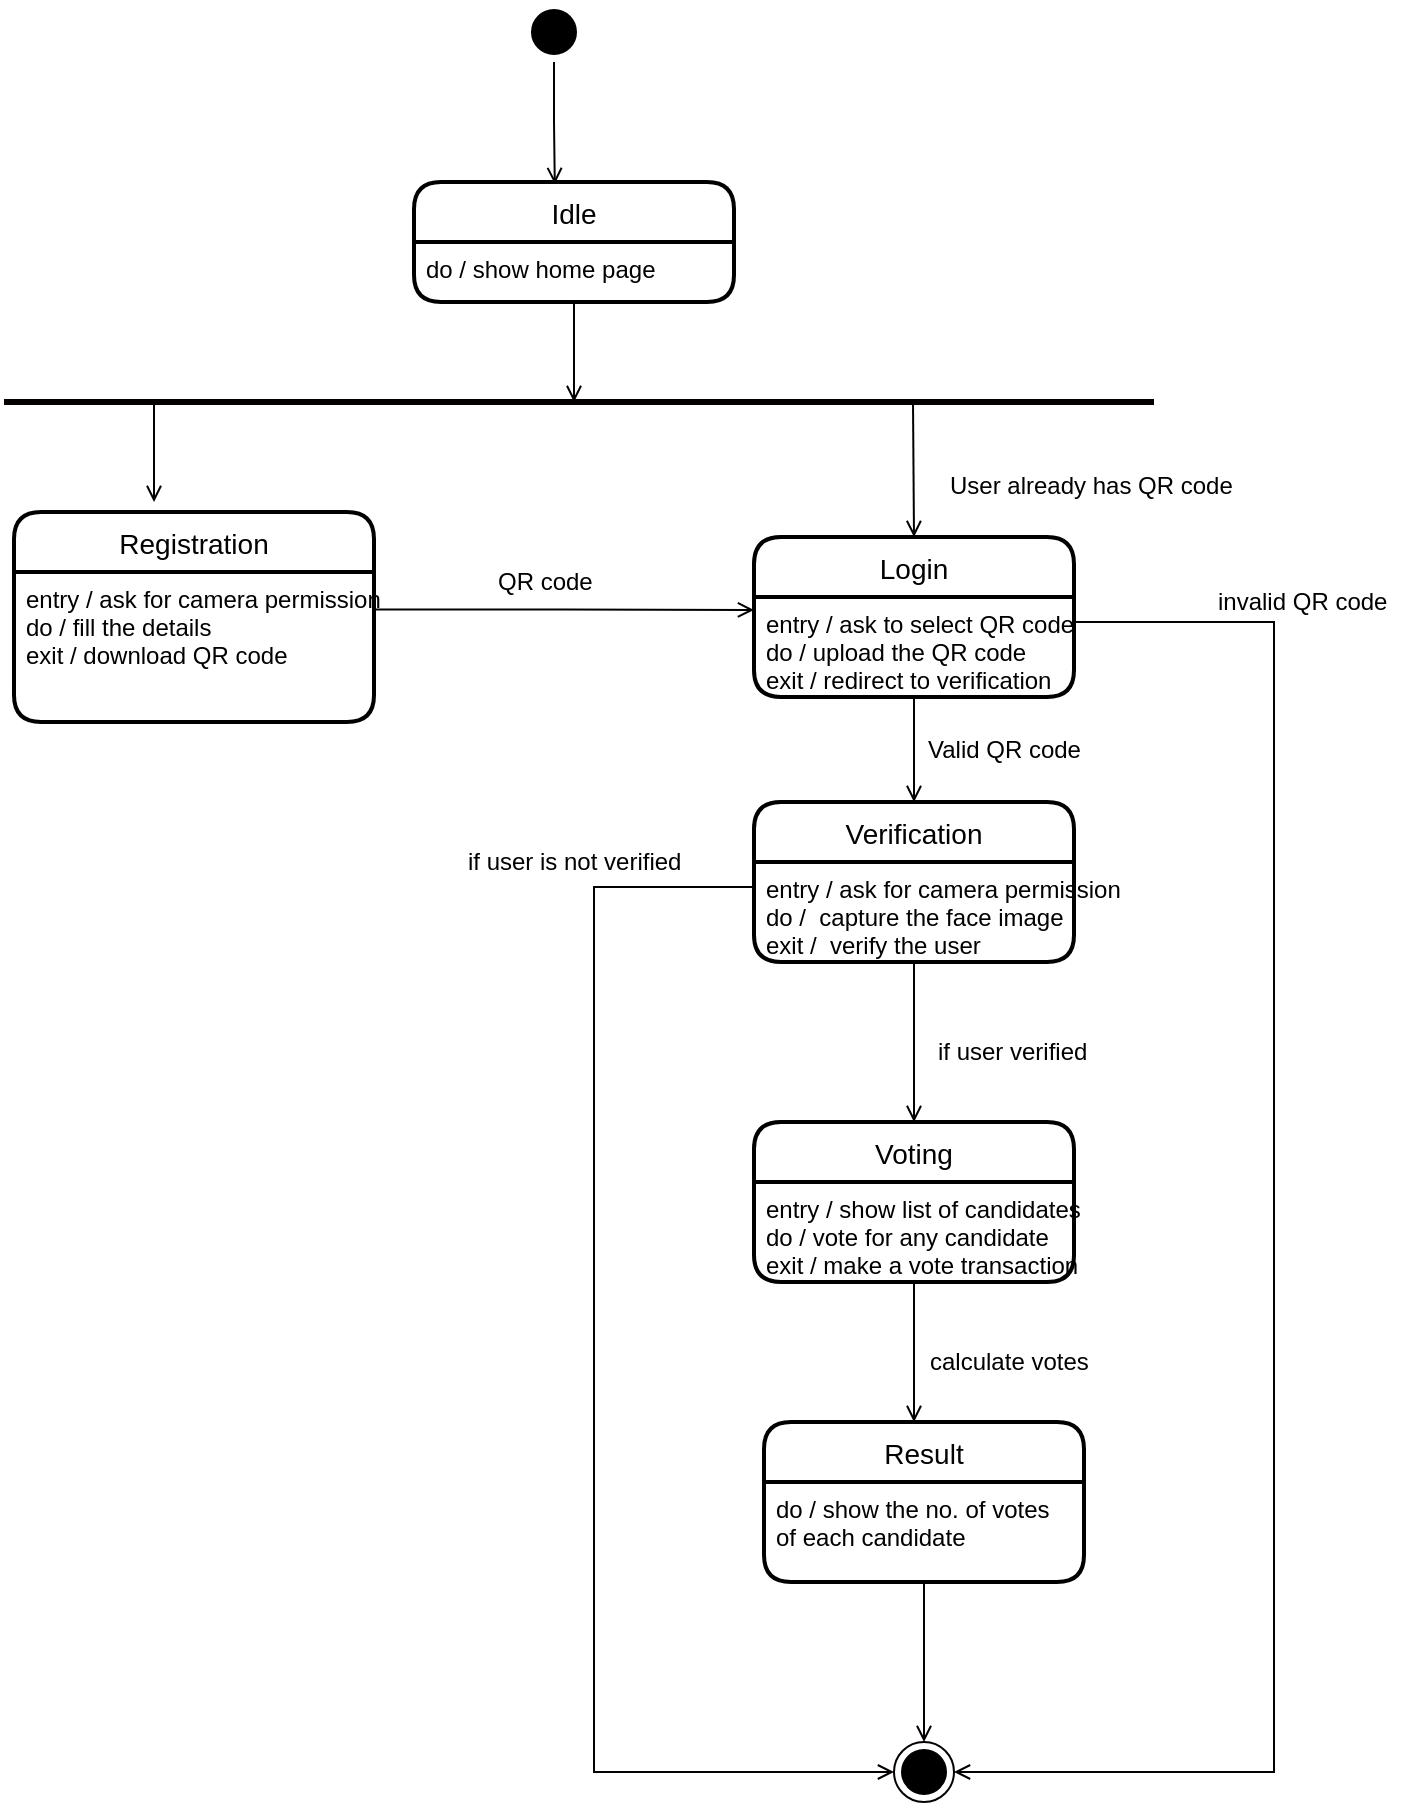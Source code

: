 <mxfile version="12.2.6" type="github" pages="1">
  <diagram id="UWl-4crLRYwF7wUx09or" name="Page-1">
    <mxGraphModel dx="1463" dy="763" grid="1" gridSize="10" guides="1" tooltips="1" connect="1" arrows="1" fold="1" page="1" pageScale="1" pageWidth="827" pageHeight="1169" math="0" shadow="0">
      <root>
        <mxCell id="0"/>
        <mxCell id="1" parent="0"/>
        <mxCell id="BBlOOyhZ7gnegx1fQNet-1" value="Idle" style="swimlane;childLayout=stackLayout;horizontal=1;startSize=30;horizontalStack=0;fillColor=#FFFFFF;fontColor=#030000;rounded=1;fontSize=14;fontStyle=0;strokeWidth=2;resizeParent=0;resizeLast=1;shadow=0;dashed=0;align=center;" vertex="1" parent="1">
          <mxGeometry x="350" y="90" width="160" height="60" as="geometry"/>
        </mxCell>
        <mxCell id="BBlOOyhZ7gnegx1fQNet-2" value="do / show home page" style="align=left;strokeColor=none;fillColor=none;spacingLeft=4;fontSize=12;verticalAlign=top;resizable=0;rotatable=0;part=1;" vertex="1" parent="BBlOOyhZ7gnegx1fQNet-1">
          <mxGeometry y="30" width="160" height="30" as="geometry"/>
        </mxCell>
        <mxCell id="BBlOOyhZ7gnegx1fQNet-5" value="Login" style="swimlane;childLayout=stackLayout;horizontal=1;startSize=30;horizontalStack=0;fillColor=#FFFFFF;fontColor=#030000;rounded=1;fontSize=14;fontStyle=0;strokeWidth=2;resizeParent=0;resizeLast=1;shadow=0;dashed=0;align=center;" vertex="1" parent="1">
          <mxGeometry x="520" y="267.5" width="160" height="80" as="geometry"/>
        </mxCell>
        <mxCell id="BBlOOyhZ7gnegx1fQNet-6" value="entry / ask to select QR code&#xa;do / upload the QR code&#xa;exit / redirect to verification " style="align=left;strokeColor=none;fillColor=none;spacingLeft=4;fontSize=12;verticalAlign=top;resizable=0;rotatable=0;part=1;" vertex="1" parent="BBlOOyhZ7gnegx1fQNet-5">
          <mxGeometry y="30" width="160" height="50" as="geometry"/>
        </mxCell>
        <mxCell id="BBlOOyhZ7gnegx1fQNet-11" value="Result" style="swimlane;childLayout=stackLayout;horizontal=1;startSize=30;horizontalStack=0;fillColor=#FFFFFF;fontColor=#030000;rounded=1;fontSize=14;fontStyle=0;strokeWidth=2;resizeParent=0;resizeLast=1;shadow=0;dashed=0;align=center;" vertex="1" parent="1">
          <mxGeometry x="525" y="710" width="160" height="80" as="geometry"/>
        </mxCell>
        <mxCell id="BBlOOyhZ7gnegx1fQNet-12" value="do / show the no. of votes &#xa;of each candidate&#xa;" style="align=left;strokeColor=none;fillColor=none;spacingLeft=4;fontSize=12;verticalAlign=top;resizable=0;rotatable=0;part=1;" vertex="1" parent="BBlOOyhZ7gnegx1fQNet-11">
          <mxGeometry y="30" width="160" height="50" as="geometry"/>
        </mxCell>
        <mxCell id="BBlOOyhZ7gnegx1fQNet-18" style="edgeStyle=orthogonalEdgeStyle;rounded=0;jumpSize=6;orthogonalLoop=1;jettySize=auto;html=1;entryX=0.44;entryY=0.017;entryDx=0;entryDy=0;entryPerimeter=0;endArrow=open;endFill=0;strokeColor=#050000;strokeWidth=1;fontColor=#030000;" edge="1" parent="1" source="BBlOOyhZ7gnegx1fQNet-13" target="BBlOOyhZ7gnegx1fQNet-1">
          <mxGeometry relative="1" as="geometry"/>
        </mxCell>
        <mxCell id="BBlOOyhZ7gnegx1fQNet-13" value="" style="ellipse;html=1;shape=startState;fillColor=#000000;strokeColor=#030000;fontColor=#030000;" vertex="1" parent="1">
          <mxGeometry x="405" width="30" height="30" as="geometry"/>
        </mxCell>
        <mxCell id="BBlOOyhZ7gnegx1fQNet-15" value="" style="endArrow=none;html=1;strokeColor=#050000;fontColor=#030000;strokeWidth=3;" edge="1" parent="1">
          <mxGeometry width="50" height="50" relative="1" as="geometry">
            <mxPoint x="145" y="200" as="sourcePoint"/>
            <mxPoint x="720" y="200" as="targetPoint"/>
          </mxGeometry>
        </mxCell>
        <mxCell id="BBlOOyhZ7gnegx1fQNet-3" value="Registration" style="swimlane;childLayout=stackLayout;horizontal=1;startSize=30;horizontalStack=0;fillColor=#FFFFFF;fontColor=#030000;rounded=1;fontSize=14;fontStyle=0;strokeWidth=2;resizeParent=0;resizeLast=1;shadow=0;dashed=0;align=center;" vertex="1" parent="1">
          <mxGeometry x="150" y="255" width="180" height="105" as="geometry"/>
        </mxCell>
        <mxCell id="BBlOOyhZ7gnegx1fQNet-4" value="entry / ask for camera permission&#xa;do / fill the details&#xa;exit / download QR code" style="align=left;strokeColor=none;fillColor=none;spacingLeft=4;fontSize=12;verticalAlign=top;resizable=0;rotatable=0;part=1;" vertex="1" parent="BBlOOyhZ7gnegx1fQNet-3">
          <mxGeometry y="30" width="180" height="75" as="geometry"/>
        </mxCell>
        <mxCell id="BBlOOyhZ7gnegx1fQNet-16" value="" style="ellipse;html=1;shape=endState;fillColor=#000000;strokeColor=#050000;fontColor=#030000;" vertex="1" parent="1">
          <mxGeometry x="590" y="870" width="30" height="30" as="geometry"/>
        </mxCell>
        <mxCell id="BBlOOyhZ7gnegx1fQNet-17" style="edgeStyle=orthogonalEdgeStyle;rounded=0;orthogonalLoop=1;jettySize=auto;html=1;strokeColor=#050000;strokeWidth=1;fontColor=#030000;endArrow=open;endFill=0;jumpSize=6;" edge="1" parent="1" source="BBlOOyhZ7gnegx1fQNet-2">
          <mxGeometry relative="1" as="geometry">
            <mxPoint x="430" y="200" as="targetPoint"/>
          </mxGeometry>
        </mxCell>
        <mxCell id="BBlOOyhZ7gnegx1fQNet-19" style="edgeStyle=orthogonalEdgeStyle;rounded=0;orthogonalLoop=1;jettySize=auto;html=1;strokeColor=#050000;strokeWidth=1;fontColor=#030000;endArrow=open;endFill=0;jumpSize=6;" edge="1" parent="1">
          <mxGeometry relative="1" as="geometry">
            <mxPoint x="220" y="250" as="targetPoint"/>
            <mxPoint x="220" y="200" as="sourcePoint"/>
          </mxGeometry>
        </mxCell>
        <mxCell id="BBlOOyhZ7gnegx1fQNet-20" style="edgeStyle=orthogonalEdgeStyle;rounded=0;orthogonalLoop=1;jettySize=auto;html=1;strokeColor=#050000;strokeWidth=1;fontColor=#030000;endArrow=open;endFill=0;jumpSize=6;entryX=0.5;entryY=0;entryDx=0;entryDy=0;" edge="1" parent="1" target="BBlOOyhZ7gnegx1fQNet-5">
          <mxGeometry relative="1" as="geometry">
            <mxPoint x="599.5" y="250" as="targetPoint"/>
            <mxPoint x="599.5" y="200" as="sourcePoint"/>
            <Array as="points"/>
          </mxGeometry>
        </mxCell>
        <mxCell id="BBlOOyhZ7gnegx1fQNet-7" value="Verification" style="swimlane;childLayout=stackLayout;horizontal=1;startSize=30;horizontalStack=0;fillColor=#FFFFFF;fontColor=#030000;rounded=1;fontSize=14;fontStyle=0;strokeWidth=2;resizeParent=0;resizeLast=1;shadow=0;dashed=0;align=center;" vertex="1" parent="1">
          <mxGeometry x="520" y="400" width="160" height="80" as="geometry"/>
        </mxCell>
        <mxCell id="BBlOOyhZ7gnegx1fQNet-8" value="entry / ask for camera permission&#xa;do /  capture the face image&#xa;exit /  verify the user" style="align=left;strokeColor=none;fillColor=none;spacingLeft=4;fontSize=12;verticalAlign=top;resizable=0;rotatable=0;part=1;" vertex="1" parent="BBlOOyhZ7gnegx1fQNet-7">
          <mxGeometry y="30" width="160" height="50" as="geometry"/>
        </mxCell>
        <mxCell id="BBlOOyhZ7gnegx1fQNet-23" style="edgeStyle=orthogonalEdgeStyle;rounded=0;jumpSize=6;orthogonalLoop=1;jettySize=auto;html=1;exitX=1;exitY=0.25;exitDx=0;exitDy=0;endArrow=open;endFill=0;strokeColor=#050000;strokeWidth=1;fontColor=#030000;" edge="1" parent="1" source="BBlOOyhZ7gnegx1fQNet-4">
          <mxGeometry relative="1" as="geometry">
            <mxPoint x="520" y="304" as="targetPoint"/>
          </mxGeometry>
        </mxCell>
        <mxCell id="BBlOOyhZ7gnegx1fQNet-9" value="Voting" style="swimlane;childLayout=stackLayout;horizontal=1;startSize=30;horizontalStack=0;fillColor=#FFFFFF;fontColor=#030000;rounded=1;fontSize=14;fontStyle=0;strokeWidth=2;resizeParent=0;resizeLast=1;shadow=0;dashed=0;align=center;" vertex="1" parent="1">
          <mxGeometry x="520" y="560" width="160" height="80" as="geometry"/>
        </mxCell>
        <mxCell id="BBlOOyhZ7gnegx1fQNet-10" value="entry / show list of candidates&#xa;do / vote for any candidate &#xa;exit / make a vote transaction" style="align=left;strokeColor=none;fillColor=none;spacingLeft=4;fontSize=12;verticalAlign=top;resizable=0;rotatable=0;part=1;" vertex="1" parent="BBlOOyhZ7gnegx1fQNet-9">
          <mxGeometry y="30" width="160" height="50" as="geometry"/>
        </mxCell>
        <mxCell id="BBlOOyhZ7gnegx1fQNet-24" style="edgeStyle=orthogonalEdgeStyle;rounded=0;jumpSize=6;orthogonalLoop=1;jettySize=auto;html=1;exitX=0.5;exitY=1;exitDx=0;exitDy=0;entryX=0.5;entryY=0;entryDx=0;entryDy=0;endArrow=open;endFill=0;strokeColor=#050000;strokeWidth=1;fontColor=#030000;" edge="1" parent="1" source="BBlOOyhZ7gnegx1fQNet-6" target="BBlOOyhZ7gnegx1fQNet-7">
          <mxGeometry relative="1" as="geometry"/>
        </mxCell>
        <mxCell id="BBlOOyhZ7gnegx1fQNet-25" style="edgeStyle=orthogonalEdgeStyle;rounded=0;jumpSize=6;orthogonalLoop=1;jettySize=auto;html=1;exitX=0.5;exitY=1;exitDx=0;exitDy=0;endArrow=open;endFill=0;strokeColor=#050000;strokeWidth=1;fontColor=#030000;entryX=0.5;entryY=0;entryDx=0;entryDy=0;" edge="1" parent="1" source="BBlOOyhZ7gnegx1fQNet-8" target="BBlOOyhZ7gnegx1fQNet-9">
          <mxGeometry relative="1" as="geometry">
            <mxPoint x="600" y="550" as="targetPoint"/>
            <Array as="points"/>
          </mxGeometry>
        </mxCell>
        <mxCell id="BBlOOyhZ7gnegx1fQNet-26" style="edgeStyle=orthogonalEdgeStyle;rounded=0;jumpSize=6;orthogonalLoop=1;jettySize=auto;html=1;exitX=0.5;exitY=1;exitDx=0;exitDy=0;endArrow=open;endFill=0;strokeColor=#050000;strokeWidth=1;fontColor=#030000;" edge="1" parent="1" source="BBlOOyhZ7gnegx1fQNet-10" target="BBlOOyhZ7gnegx1fQNet-11">
          <mxGeometry relative="1" as="geometry">
            <Array as="points">
              <mxPoint x="600" y="690"/>
              <mxPoint x="600" y="690"/>
            </Array>
          </mxGeometry>
        </mxCell>
        <mxCell id="BBlOOyhZ7gnegx1fQNet-27" style="edgeStyle=orthogonalEdgeStyle;rounded=0;jumpSize=6;orthogonalLoop=1;jettySize=auto;html=1;exitX=0.5;exitY=1;exitDx=0;exitDy=0;entryX=0.5;entryY=0;entryDx=0;entryDy=0;endArrow=open;endFill=0;strokeColor=#050000;strokeWidth=1;fontColor=#030000;" edge="1" parent="1" source="BBlOOyhZ7gnegx1fQNet-12" target="BBlOOyhZ7gnegx1fQNet-16">
          <mxGeometry relative="1" as="geometry"/>
        </mxCell>
        <mxCell id="BBlOOyhZ7gnegx1fQNet-30" value="QR code&amp;nbsp;" style="text;html=1;resizable=0;points=[];autosize=1;align=left;verticalAlign=top;spacingTop=-4;fontColor=#030000;" vertex="1" parent="1">
          <mxGeometry x="390" y="280" width="70" height="20" as="geometry"/>
        </mxCell>
        <mxCell id="BBlOOyhZ7gnegx1fQNet-31" value="User already has QR code" style="text;html=1;resizable=0;points=[];autosize=1;align=left;verticalAlign=top;spacingTop=-4;fontColor=#030000;" vertex="1" parent="1">
          <mxGeometry x="616" y="232" width="160" height="20" as="geometry"/>
        </mxCell>
        <mxCell id="BBlOOyhZ7gnegx1fQNet-33" value="Valid QR code" style="text;html=1;resizable=0;points=[];autosize=1;align=left;verticalAlign=top;spacingTop=-4;fontColor=#030000;" vertex="1" parent="1">
          <mxGeometry x="605" y="364" width="90" height="20" as="geometry"/>
        </mxCell>
        <mxCell id="BBlOOyhZ7gnegx1fQNet-34" style="edgeStyle=orthogonalEdgeStyle;rounded=0;jumpSize=6;orthogonalLoop=1;jettySize=auto;html=1;exitX=1;exitY=0.25;exitDx=0;exitDy=0;endArrow=open;endFill=0;strokeColor=#050000;strokeWidth=1;fontColor=#030000;entryX=1;entryY=0.5;entryDx=0;entryDy=0;" edge="1" parent="1" source="BBlOOyhZ7gnegx1fQNet-6" target="BBlOOyhZ7gnegx1fQNet-16">
          <mxGeometry relative="1" as="geometry">
            <mxPoint x="720" y="880.8" as="targetPoint"/>
            <Array as="points">
              <mxPoint x="780" y="310"/>
              <mxPoint x="780" y="885"/>
            </Array>
          </mxGeometry>
        </mxCell>
        <mxCell id="BBlOOyhZ7gnegx1fQNet-35" value="invalid QR code&amp;nbsp;" style="text;html=1;resizable=0;points=[];autosize=1;align=left;verticalAlign=top;spacingTop=-4;fontColor=#030000;" vertex="1" parent="1">
          <mxGeometry x="750" y="290" width="100" height="20" as="geometry"/>
        </mxCell>
        <mxCell id="BBlOOyhZ7gnegx1fQNet-37" value="if user verified" style="text;html=1;resizable=0;points=[];autosize=1;align=left;verticalAlign=top;spacingTop=-4;fontColor=#030000;" vertex="1" parent="1">
          <mxGeometry x="610" y="515" width="90" height="20" as="geometry"/>
        </mxCell>
        <mxCell id="BBlOOyhZ7gnegx1fQNet-38" style="edgeStyle=orthogonalEdgeStyle;rounded=0;jumpSize=6;orthogonalLoop=1;jettySize=auto;html=1;exitX=0;exitY=0.25;exitDx=0;exitDy=0;entryX=0;entryY=0.5;entryDx=0;entryDy=0;endArrow=open;endFill=0;strokeColor=#050000;strokeWidth=1;fontColor=#030000;" edge="1" parent="1" source="BBlOOyhZ7gnegx1fQNet-8" target="BBlOOyhZ7gnegx1fQNet-16">
          <mxGeometry relative="1" as="geometry">
            <Array as="points">
              <mxPoint x="440" y="443"/>
              <mxPoint x="440" y="885"/>
            </Array>
          </mxGeometry>
        </mxCell>
        <mxCell id="BBlOOyhZ7gnegx1fQNet-40" value="if user is not verified" style="text;html=1;resizable=0;points=[];autosize=1;align=left;verticalAlign=top;spacingTop=-4;fontColor=#030000;" vertex="1" parent="1">
          <mxGeometry x="375" y="420" width="120" height="20" as="geometry"/>
        </mxCell>
        <mxCell id="BBlOOyhZ7gnegx1fQNet-41" value="calculate votes" style="text;html=1;resizable=0;points=[];autosize=1;align=left;verticalAlign=top;spacingTop=-4;fontColor=#030000;" vertex="1" parent="1">
          <mxGeometry x="606" y="670" width="90" height="20" as="geometry"/>
        </mxCell>
      </root>
    </mxGraphModel>
  </diagram>
</mxfile>
